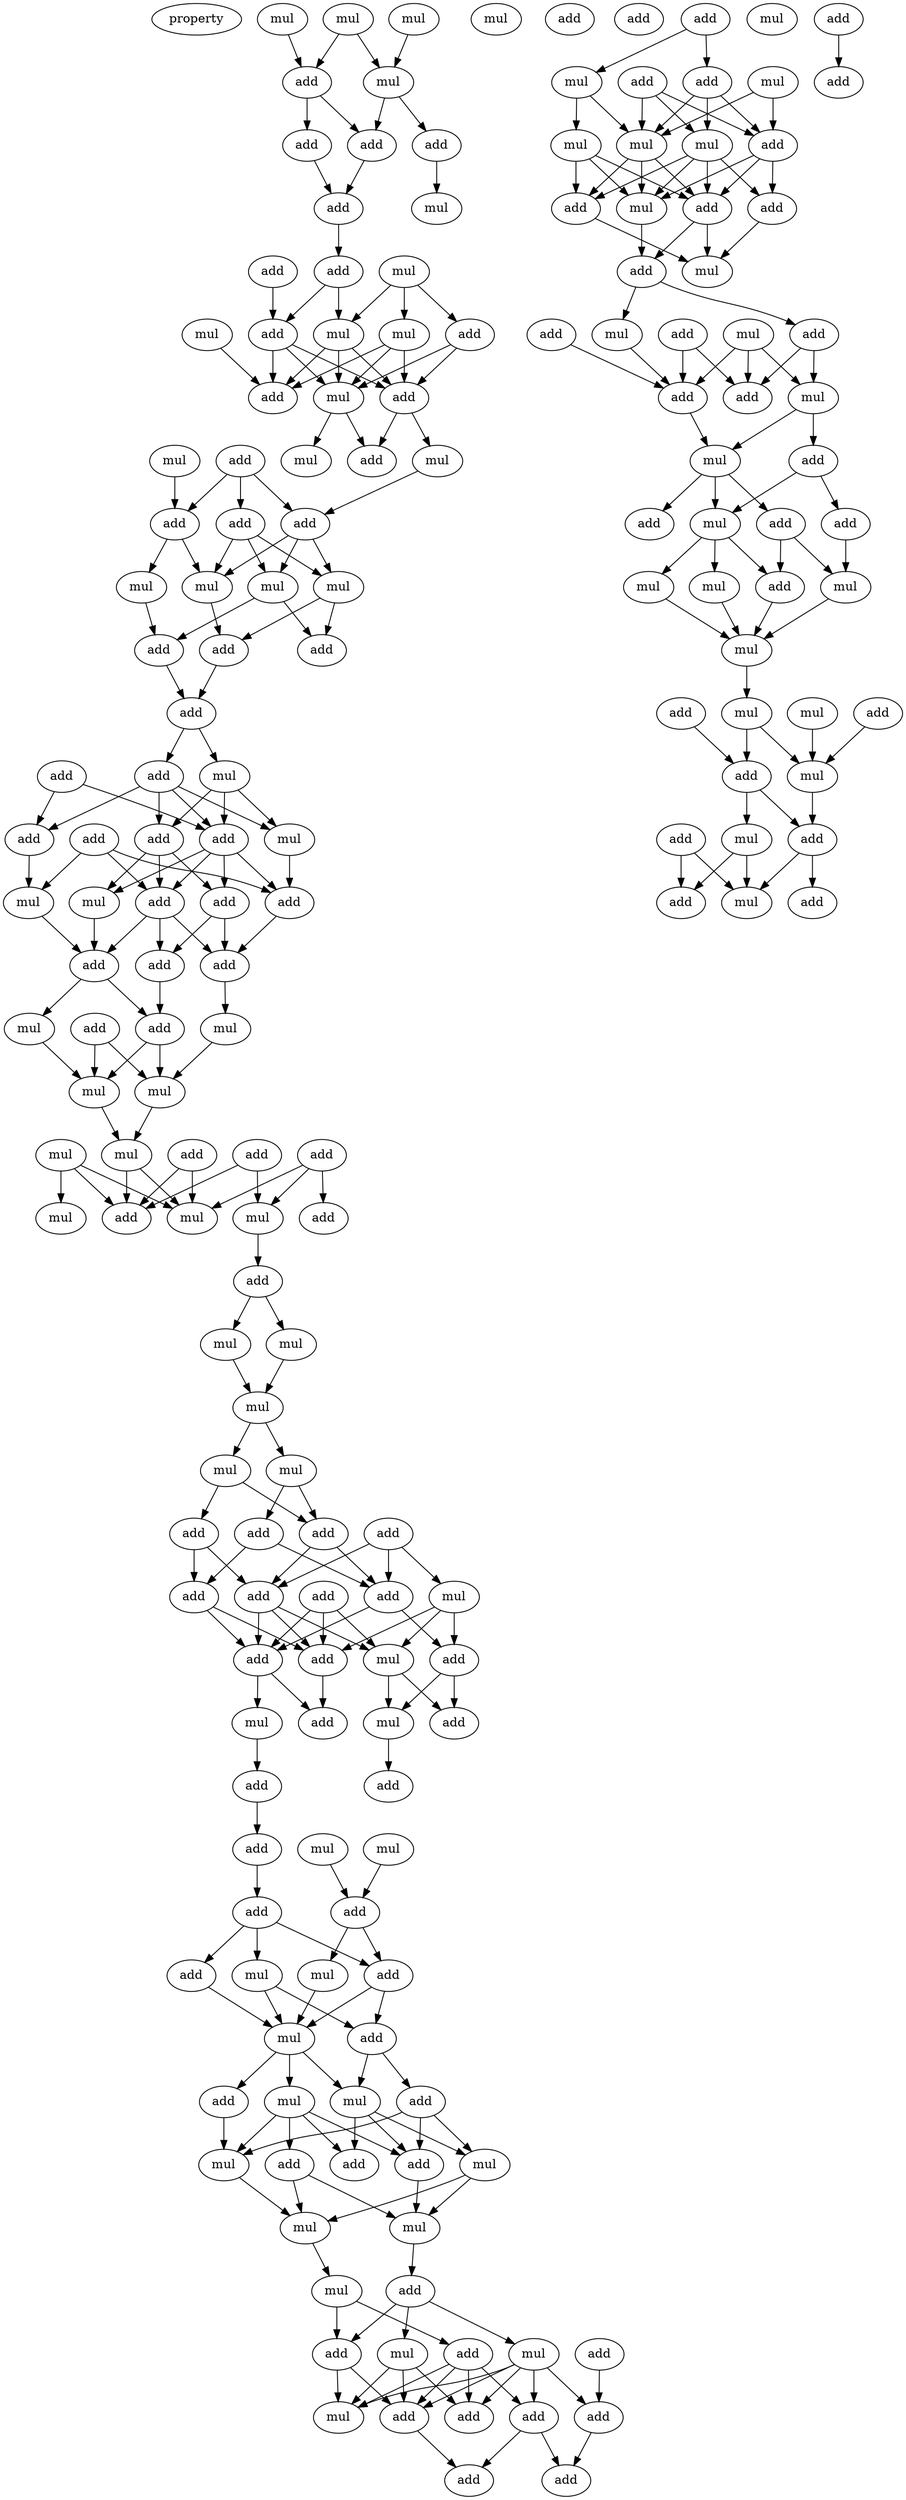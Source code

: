 digraph {
    node [fontcolor=black]
    property [mul=2,lf=1.9]
    0 [ label = mul ];
    1 [ label = mul ];
    2 [ label = mul ];
    3 [ label = mul ];
    4 [ label = add ];
    5 [ label = add ];
    6 [ label = add ];
    7 [ label = add ];
    8 [ label = mul ];
    9 [ label = add ];
    10 [ label = mul ];
    11 [ label = add ];
    12 [ label = mul ];
    13 [ label = add ];
    14 [ label = add ];
    15 [ label = add ];
    16 [ label = mul ];
    17 [ label = mul ];
    18 [ label = mul ];
    19 [ label = add ];
    20 [ label = add ];
    21 [ label = mul ];
    22 [ label = mul ];
    23 [ label = mul ];
    24 [ label = mul ];
    25 [ label = add ];
    26 [ label = add ];
    27 [ label = add ];
    28 [ label = add ];
    29 [ label = add ];
    30 [ label = mul ];
    31 [ label = mul ];
    32 [ label = mul ];
    33 [ label = mul ];
    34 [ label = add ];
    35 [ label = add ];
    36 [ label = add ];
    37 [ label = add ];
    38 [ label = add ];
    39 [ label = add ];
    40 [ label = add ];
    41 [ label = add ];
    42 [ label = mul ];
    43 [ label = add ];
    44 [ label = add ];
    45 [ label = mul ];
    46 [ label = add ];
    47 [ label = add ];
    48 [ label = add ];
    49 [ label = add ];
    50 [ label = mul ];
    51 [ label = add ];
    52 [ label = mul ];
    53 [ label = add ];
    54 [ label = add ];
    55 [ label = add ];
    56 [ label = mul ];
    57 [ label = add ];
    58 [ label = add ];
    59 [ label = mul ];
    60 [ label = mul ];
    61 [ label = mul ];
    62 [ label = mul ];
    63 [ label = add ];
    64 [ label = add ];
    65 [ label = mul ];
    66 [ label = add ];
    67 [ label = mul ];
    68 [ label = add ];
    69 [ label = mul ];
    70 [ label = add ];
    71 [ label = mul ];
    72 [ label = add ];
    73 [ label = mul ];
    74 [ label = mul ];
    75 [ label = mul ];
    76 [ label = mul ];
    77 [ label = mul ];
    78 [ label = add ];
    79 [ label = add ];
    80 [ label = add ];
    81 [ label = add ];
    82 [ label = add ];
    83 [ label = add ];
    84 [ label = mul ];
    85 [ label = add ];
    86 [ label = add ];
    87 [ label = add ];
    88 [ label = mul ];
    89 [ label = add ];
    90 [ label = add ];
    91 [ label = mul ];
    92 [ label = add ];
    93 [ label = add ];
    94 [ label = mul ];
    95 [ label = add ];
    96 [ label = add ];
    97 [ label = add ];
    98 [ label = mul ];
    99 [ label = mul ];
    100 [ label = add ];
    101 [ label = add ];
    102 [ label = add ];
    103 [ label = mul ];
    104 [ label = add ];
    105 [ label = mul ];
    106 [ label = add ];
    107 [ label = mul ];
    108 [ label = add ];
    109 [ label = mul ];
    110 [ label = add ];
    111 [ label = mul ];
    112 [ label = mul ];
    113 [ label = add ];
    114 [ label = add ];
    115 [ label = add ];
    116 [ label = mul ];
    117 [ label = mul ];
    118 [ label = mul ];
    119 [ label = add ];
    120 [ label = mul ];
    121 [ label = add ];
    122 [ label = add ];
    123 [ label = mul ];
    124 [ label = add ];
    125 [ label = mul ];
    126 [ label = add ];
    127 [ label = add ];
    128 [ label = add ];
    129 [ label = mul ];
    130 [ label = add ];
    131 [ label = add ];
    132 [ label = add ];
    133 [ label = add ];
    134 [ label = add ];
    135 [ label = mul ];
    136 [ label = mul ];
    137 [ label = add ];
    138 [ label = mul ];
    139 [ label = mul ];
    140 [ label = add ];
    141 [ label = mul ];
    142 [ label = mul ];
    143 [ label = add ];
    144 [ label = add ];
    145 [ label = add ];
    146 [ label = mul ];
    147 [ label = add ];
    148 [ label = add ];
    149 [ label = add ];
    150 [ label = mul ];
    151 [ label = add ];
    152 [ label = mul ];
    153 [ label = add ];
    154 [ label = mul ];
    155 [ label = add ];
    156 [ label = add ];
    157 [ label = mul ];
    158 [ label = add ];
    159 [ label = add ];
    160 [ label = mul ];
    161 [ label = add ];
    162 [ label = mul ];
    163 [ label = mul ];
    164 [ label = mul ];
    165 [ label = add ];
    166 [ label = mul ];
    167 [ label = add ];
    168 [ label = mul ];
    169 [ label = mul ];
    170 [ label = mul ];
    171 [ label = add ];
    172 [ label = add ];
    173 [ label = mul ];
    174 [ label = add ];
    175 [ label = mul ];
    176 [ label = add ];
    177 [ label = add ];
    178 [ label = add ];
    179 [ label = add ];
    180 [ label = mul ];
    181 [ label = add ];
    0 -> 4 [ name = 0 ];
    1 -> 3 [ name = 1 ];
    1 -> 4 [ name = 2 ];
    2 -> 3 [ name = 3 ];
    3 -> 6 [ name = 4 ];
    3 -> 7 [ name = 5 ];
    4 -> 5 [ name = 6 ];
    4 -> 6 [ name = 7 ];
    5 -> 9 [ name = 8 ];
    6 -> 9 [ name = 9 ];
    7 -> 10 [ name = 10 ];
    9 -> 13 [ name = 11 ];
    11 -> 14 [ name = 12 ];
    12 -> 15 [ name = 13 ];
    12 -> 16 [ name = 14 ];
    12 -> 18 [ name = 15 ];
    13 -> 14 [ name = 16 ];
    13 -> 16 [ name = 17 ];
    14 -> 19 [ name = 18 ];
    14 -> 20 [ name = 19 ];
    14 -> 21 [ name = 20 ];
    15 -> 20 [ name = 21 ];
    15 -> 21 [ name = 22 ];
    16 -> 19 [ name = 23 ];
    16 -> 20 [ name = 24 ];
    16 -> 21 [ name = 25 ];
    17 -> 19 [ name = 26 ];
    18 -> 19 [ name = 27 ];
    18 -> 20 [ name = 28 ];
    18 -> 21 [ name = 29 ];
    20 -> 22 [ name = 30 ];
    20 -> 26 [ name = 31 ];
    21 -> 23 [ name = 32 ];
    21 -> 26 [ name = 33 ];
    22 -> 27 [ name = 34 ];
    24 -> 28 [ name = 35 ];
    25 -> 27 [ name = 36 ];
    25 -> 28 [ name = 37 ];
    25 -> 29 [ name = 38 ];
    27 -> 30 [ name = 39 ];
    27 -> 31 [ name = 40 ];
    27 -> 32 [ name = 41 ];
    28 -> 30 [ name = 42 ];
    28 -> 33 [ name = 43 ];
    29 -> 30 [ name = 44 ];
    29 -> 31 [ name = 45 ];
    29 -> 32 [ name = 46 ];
    30 -> 34 [ name = 47 ];
    31 -> 35 [ name = 48 ];
    31 -> 37 [ name = 49 ];
    32 -> 34 [ name = 50 ];
    32 -> 37 [ name = 51 ];
    33 -> 35 [ name = 52 ];
    34 -> 38 [ name = 53 ];
    35 -> 38 [ name = 54 ];
    38 -> 39 [ name = 55 ];
    38 -> 42 [ name = 56 ];
    39 -> 43 [ name = 57 ];
    39 -> 45 [ name = 58 ];
    39 -> 46 [ name = 59 ];
    39 -> 47 [ name = 60 ];
    41 -> 43 [ name = 61 ];
    41 -> 46 [ name = 62 ];
    42 -> 45 [ name = 63 ];
    42 -> 46 [ name = 64 ];
    42 -> 47 [ name = 65 ];
    43 -> 50 [ name = 66 ];
    44 -> 48 [ name = 67 ];
    44 -> 50 [ name = 68 ];
    44 -> 51 [ name = 69 ];
    45 -> 48 [ name = 70 ];
    46 -> 48 [ name = 71 ];
    46 -> 49 [ name = 72 ];
    46 -> 51 [ name = 73 ];
    46 -> 52 [ name = 74 ];
    47 -> 49 [ name = 75 ];
    47 -> 51 [ name = 76 ];
    47 -> 52 [ name = 77 ];
    48 -> 53 [ name = 78 ];
    49 -> 53 [ name = 79 ];
    49 -> 55 [ name = 80 ];
    50 -> 54 [ name = 81 ];
    51 -> 53 [ name = 82 ];
    51 -> 54 [ name = 83 ];
    51 -> 55 [ name = 84 ];
    52 -> 54 [ name = 85 ];
    53 -> 56 [ name = 86 ];
    54 -> 58 [ name = 87 ];
    54 -> 59 [ name = 88 ];
    55 -> 58 [ name = 89 ];
    56 -> 61 [ name = 90 ];
    57 -> 60 [ name = 91 ];
    57 -> 61 [ name = 92 ];
    58 -> 60 [ name = 93 ];
    58 -> 61 [ name = 94 ];
    59 -> 60 [ name = 95 ];
    60 -> 65 [ name = 96 ];
    61 -> 65 [ name = 97 ];
    62 -> 69 [ name = 98 ];
    62 -> 70 [ name = 99 ];
    62 -> 71 [ name = 100 ];
    63 -> 67 [ name = 101 ];
    63 -> 70 [ name = 102 ];
    64 -> 70 [ name = 103 ];
    64 -> 71 [ name = 104 ];
    65 -> 70 [ name = 105 ];
    65 -> 71 [ name = 106 ];
    66 -> 67 [ name = 107 ];
    66 -> 68 [ name = 108 ];
    66 -> 71 [ name = 109 ];
    67 -> 72 [ name = 110 ];
    72 -> 73 [ name = 111 ];
    72 -> 74 [ name = 112 ];
    73 -> 75 [ name = 113 ];
    74 -> 75 [ name = 114 ];
    75 -> 76 [ name = 115 ];
    75 -> 77 [ name = 116 ];
    76 -> 79 [ name = 117 ];
    76 -> 81 [ name = 118 ];
    77 -> 79 [ name = 119 ];
    77 -> 80 [ name = 120 ];
    78 -> 83 [ name = 121 ];
    78 -> 84 [ name = 122 ];
    78 -> 86 [ name = 123 ];
    79 -> 83 [ name = 124 ];
    79 -> 86 [ name = 125 ];
    80 -> 83 [ name = 126 ];
    80 -> 85 [ name = 127 ];
    81 -> 85 [ name = 128 ];
    81 -> 86 [ name = 129 ];
    82 -> 87 [ name = 130 ];
    82 -> 88 [ name = 131 ];
    82 -> 90 [ name = 132 ];
    83 -> 87 [ name = 133 ];
    83 -> 89 [ name = 134 ];
    84 -> 88 [ name = 135 ];
    84 -> 89 [ name = 136 ];
    84 -> 90 [ name = 137 ];
    85 -> 87 [ name = 138 ];
    85 -> 90 [ name = 139 ];
    86 -> 87 [ name = 140 ];
    86 -> 88 [ name = 141 ];
    86 -> 90 [ name = 142 ];
    87 -> 93 [ name = 143 ];
    87 -> 94 [ name = 144 ];
    88 -> 91 [ name = 145 ];
    88 -> 92 [ name = 146 ];
    89 -> 91 [ name = 147 ];
    89 -> 92 [ name = 148 ];
    90 -> 93 [ name = 149 ];
    91 -> 96 [ name = 150 ];
    94 -> 95 [ name = 151 ];
    95 -> 97 [ name = 152 ];
    97 -> 101 [ name = 153 ];
    98 -> 100 [ name = 154 ];
    99 -> 100 [ name = 155 ];
    100 -> 104 [ name = 156 ];
    100 -> 105 [ name = 157 ];
    101 -> 102 [ name = 158 ];
    101 -> 103 [ name = 159 ];
    101 -> 104 [ name = 160 ];
    102 -> 107 [ name = 161 ];
    103 -> 106 [ name = 162 ];
    103 -> 107 [ name = 163 ];
    104 -> 106 [ name = 164 ];
    104 -> 107 [ name = 165 ];
    105 -> 107 [ name = 166 ];
    106 -> 109 [ name = 167 ];
    106 -> 110 [ name = 168 ];
    107 -> 108 [ name = 169 ];
    107 -> 109 [ name = 170 ];
    107 -> 111 [ name = 171 ];
    108 -> 116 [ name = 172 ];
    109 -> 112 [ name = 173 ];
    109 -> 113 [ name = 174 ];
    109 -> 115 [ name = 175 ];
    110 -> 112 [ name = 176 ];
    110 -> 113 [ name = 177 ];
    110 -> 116 [ name = 178 ];
    111 -> 113 [ name = 179 ];
    111 -> 114 [ name = 180 ];
    111 -> 115 [ name = 181 ];
    111 -> 116 [ name = 182 ];
    112 -> 117 [ name = 183 ];
    112 -> 118 [ name = 184 ];
    113 -> 117 [ name = 185 ];
    114 -> 117 [ name = 186 ];
    114 -> 118 [ name = 187 ];
    116 -> 118 [ name = 188 ];
    117 -> 119 [ name = 189 ];
    118 -> 120 [ name = 190 ];
    119 -> 123 [ name = 191 ];
    119 -> 124 [ name = 192 ];
    119 -> 125 [ name = 193 ];
    120 -> 122 [ name = 194 ];
    120 -> 124 [ name = 195 ];
    121 -> 130 [ name = 196 ];
    122 -> 126 [ name = 197 ];
    122 -> 127 [ name = 198 ];
    122 -> 128 [ name = 199 ];
    122 -> 129 [ name = 200 ];
    123 -> 126 [ name = 201 ];
    123 -> 127 [ name = 202 ];
    123 -> 128 [ name = 203 ];
    123 -> 129 [ name = 204 ];
    123 -> 130 [ name = 205 ];
    124 -> 126 [ name = 206 ];
    124 -> 129 [ name = 207 ];
    125 -> 126 [ name = 208 ];
    125 -> 127 [ name = 209 ];
    125 -> 129 [ name = 210 ];
    126 -> 131 [ name = 211 ];
    128 -> 131 [ name = 212 ];
    128 -> 132 [ name = 213 ];
    130 -> 132 [ name = 214 ];
    133 -> 135 [ name = 215 ];
    133 -> 137 [ name = 216 ];
    134 -> 138 [ name = 217 ];
    134 -> 140 [ name = 218 ];
    134 -> 141 [ name = 219 ];
    135 -> 138 [ name = 220 ];
    135 -> 139 [ name = 221 ];
    136 -> 138 [ name = 222 ];
    136 -> 140 [ name = 223 ];
    137 -> 138 [ name = 224 ];
    137 -> 140 [ name = 225 ];
    137 -> 141 [ name = 226 ];
    138 -> 142 [ name = 227 ];
    138 -> 144 [ name = 228 ];
    138 -> 145 [ name = 229 ];
    139 -> 142 [ name = 230 ];
    139 -> 144 [ name = 231 ];
    139 -> 145 [ name = 232 ];
    140 -> 142 [ name = 233 ];
    140 -> 143 [ name = 234 ];
    140 -> 144 [ name = 235 ];
    141 -> 142 [ name = 236 ];
    141 -> 143 [ name = 237 ];
    141 -> 144 [ name = 238 ];
    141 -> 145 [ name = 239 ];
    142 -> 147 [ name = 240 ];
    143 -> 146 [ name = 241 ];
    144 -> 146 [ name = 242 ];
    144 -> 147 [ name = 243 ];
    145 -> 146 [ name = 244 ];
    147 -> 149 [ name = 245 ];
    147 -> 152 [ name = 246 ];
    148 -> 153 [ name = 247 ];
    149 -> 154 [ name = 248 ];
    149 -> 155 [ name = 249 ];
    150 -> 153 [ name = 250 ];
    150 -> 154 [ name = 251 ];
    150 -> 155 [ name = 252 ];
    151 -> 153 [ name = 253 ];
    151 -> 155 [ name = 254 ];
    152 -> 153 [ name = 255 ];
    153 -> 157 [ name = 256 ];
    154 -> 156 [ name = 257 ];
    154 -> 157 [ name = 258 ];
    156 -> 158 [ name = 259 ];
    156 -> 160 [ name = 260 ];
    157 -> 159 [ name = 261 ];
    157 -> 160 [ name = 262 ];
    157 -> 161 [ name = 263 ];
    158 -> 162 [ name = 264 ];
    160 -> 163 [ name = 265 ];
    160 -> 164 [ name = 266 ];
    160 -> 165 [ name = 267 ];
    161 -> 162 [ name = 268 ];
    161 -> 165 [ name = 269 ];
    162 -> 166 [ name = 270 ];
    163 -> 166 [ name = 271 ];
    164 -> 166 [ name = 272 ];
    165 -> 166 [ name = 273 ];
    166 -> 168 [ name = 274 ];
    167 -> 172 [ name = 275 ];
    168 -> 172 [ name = 276 ];
    168 -> 173 [ name = 277 ];
    169 -> 173 [ name = 278 ];
    171 -> 173 [ name = 279 ];
    172 -> 175 [ name = 280 ];
    172 -> 176 [ name = 281 ];
    173 -> 176 [ name = 282 ];
    174 -> 180 [ name = 283 ];
    174 -> 181 [ name = 284 ];
    175 -> 180 [ name = 285 ];
    175 -> 181 [ name = 286 ];
    176 -> 178 [ name = 287 ];
    176 -> 180 [ name = 288 ];
    177 -> 179 [ name = 289 ];
}
